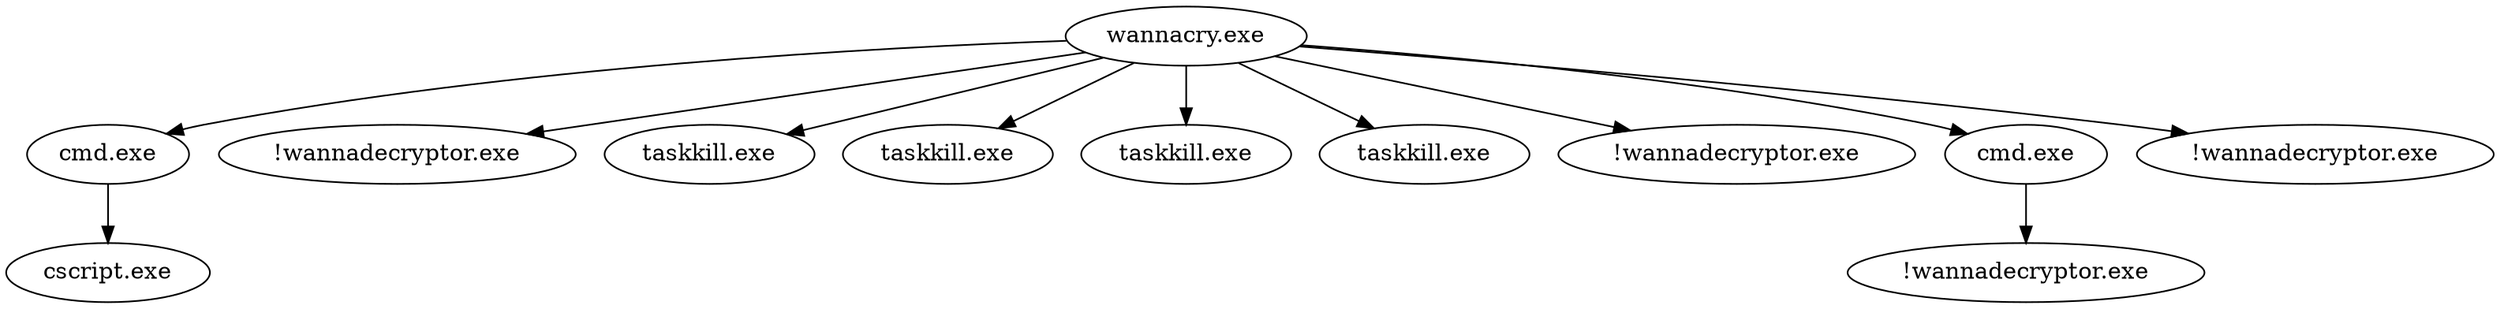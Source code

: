 // The Round Table
digraph {
	1 [label="wannacry.exe"]
	2 [label="cmd.exe"]
	3 [label="!wannadecryptor.exe"]
	4 [label="taskkill.exe"]
	5 [label="taskkill.exe"]
	6 [label="taskkill.exe"]
	7 [label="taskkill.exe"]
	8 [label="!wannadecryptor.exe"]
	9 [label="cmd.exe"]
	10 [label="!wannadecryptor.exe"]
	11 [label="cscript.exe"]
	12 [label="!wannadecryptor.exe"]
	1 -> 2
	1 -> 3
	1 -> 4
	1 -> 5
	1 -> 6
	1 -> 7
	1 -> 8
	1 -> 9
	1 -> 10
	2 -> 11
	9 -> 12
}
